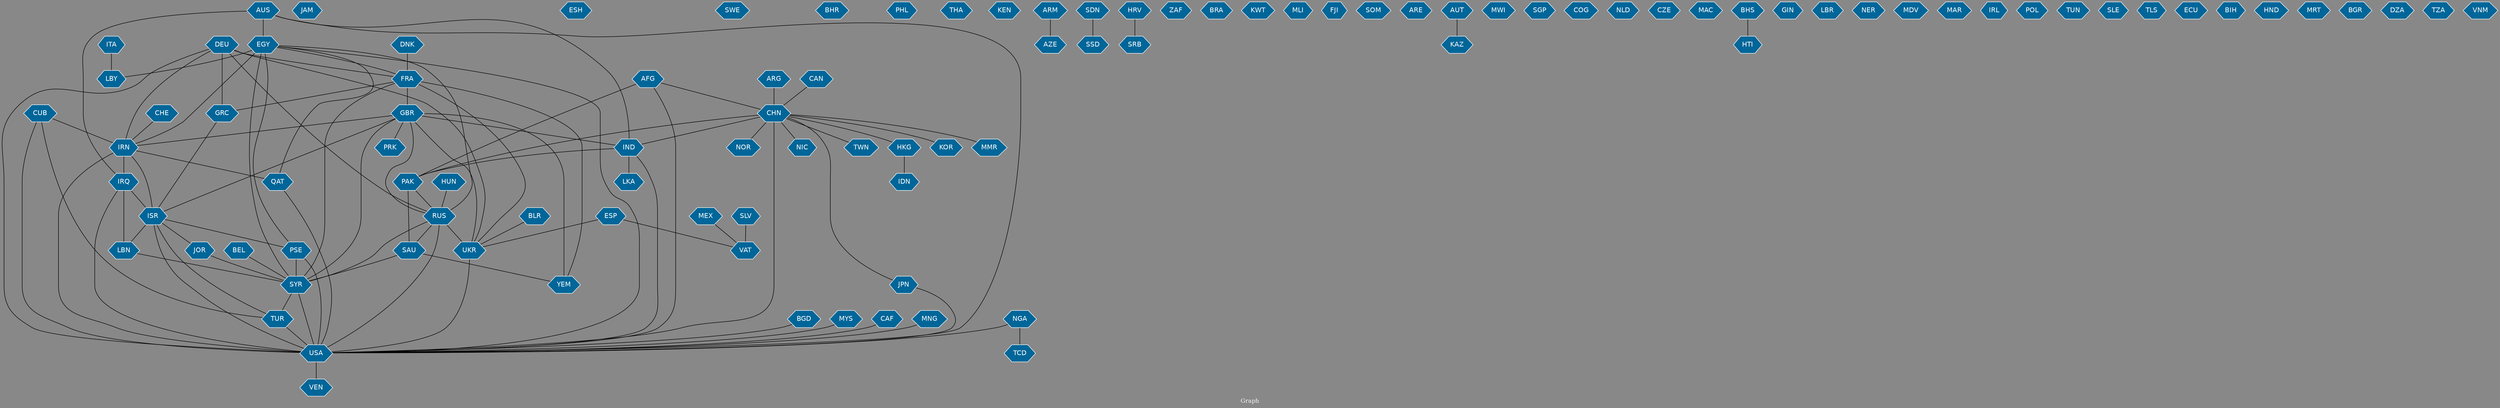 // Countries together in item graph
graph {
	graph [bgcolor="#888888" fontcolor=white fontsize=12 label="Graph" outputorder=edgesfirst overlap=prism]
	node [color=white fillcolor="#006699" fontcolor=white fontname=Helvetica shape=hexagon style=filled]
	edge [arrowhead=open color=black fontcolor=white fontname=Courier fontsize=12]
		GBR [label=GBR]
		SYR [label=SYR]
		ISR [label=ISR]
		TUR [label=TUR]
		IRQ [label=IRQ]
		QAT [label=QAT]
		USA [label=USA]
		SAU [label=SAU]
		PAK [label=PAK]
		AFG [label=AFG]
		UKR [label=UKR]
		CHN [label=CHN]
		IND [label=IND]
		GRC [label=GRC]
		FRA [label=FRA]
		DEU [label=DEU]
		ARG [label=ARG]
		VEN [label=VEN]
		IRN [label=IRN]
		SLV [label=SLV]
		VAT [label=VAT]
		BGD [label=BGD]
		LBY [label=LBY]
		ITA [label=ITA]
		PSE [label=PSE]
		EGY [label=EGY]
		CUB [label=CUB]
		TWN [label=TWN]
		LBN [label=LBN]
		PRK [label=PRK]
		RUS [label=RUS]
		JAM [label=JAM]
		TCD [label=TCD]
		ESH [label=ESH]
		MEX [label=MEX]
		JOR [label=JOR]
		HUN [label=HUN]
		DNK [label=DNK]
		BEL [label=BEL]
		NGA [label=NGA]
		SWE [label=SWE]
		HKG [label=HKG]
		YEM [label=YEM]
		BHR [label=BHR]
		PHL [label=PHL]
		JPN [label=JPN]
		THA [label=THA]
		MYS [label=MYS]
		CAN [label=CAN]
		KEN [label=KEN]
		ESP [label=ESP]
		CAF [label=CAF]
		LKA [label=LKA]
		ARM [label=ARM]
		SSD [label=SSD]
		SDN [label=SDN]
		SRB [label=SRB]
		HRV [label=HRV]
		ZAF [label=ZAF]
		KOR [label=KOR]
		AUS [label=AUS]
		IDN [label=IDN]
		BRA [label=BRA]
		MMR [label=MMR]
		KWT [label=KWT]
		MLI [label=MLI]
		FJI [label=FJI]
		BLR [label=BLR]
		SOM [label=SOM]
		ARE [label=ARE]
		AUT [label=AUT]
		NOR [label=NOR]
		MWI [label=MWI]
		SGP [label=SGP]
		COG [label=COG]
		NLD [label=NLD]
		CZE [label=CZE]
		MAC [label=MAC]
		HTI [label=HTI]
		GIN [label=GIN]
		NIC [label=NIC]
		LBR [label=LBR]
		NER [label=NER]
		MDV [label=MDV]
		MAR [label=MAR]
		IRL [label=IRL]
		POL [label=POL]
		TUN [label=TUN]
		SLE [label=SLE]
		TLS [label=TLS]
		ECU [label=ECU]
		BIH [label=BIH]
		HND [label=HND]
		MRT [label=MRT]
		BGR [label=BGR]
		DZA [label=DZA]
		AZE [label=AZE]
		MNG [label=MNG]
		BHS [label=BHS]
		KAZ [label=KAZ]
		CHE [label=CHE]
		TZA [label=TZA]
		VNM [label=VNM]
			GBR -- IRN [weight=1]
			SYR -- TUR [weight=8]
			CUB -- TUR [weight=1]
			SAU -- YEM [weight=5]
			GBR -- YEM [weight=3]
			MNG -- USA [weight=1]
			MYS -- USA [weight=4]
			IRQ -- ISR [weight=1]
			SDN -- SSD [weight=4]
			IRQ -- LBN [weight=1]
			IRN -- QAT [weight=2]
			AFG -- USA [weight=2]
			BHS -- HTI [weight=1]
			HRV -- SRB [weight=2]
			IRN -- ISR [weight=12]
			FRA -- YEM [weight=5]
			JOR -- SYR [weight=3]
			CAF -- USA [weight=1]
			BGD -- USA [weight=3]
			CUB -- IRN [weight=1]
			TUR -- USA [weight=3]
			SAU -- SYR [weight=4]
			ISR -- LBN [weight=1]
			AUS -- EGY [weight=7]
			NGA -- USA [weight=3]
			DEU -- RUS [weight=2]
			JPN -- USA [weight=2]
			EGY -- QAT [weight=2]
			CHN -- USA [weight=7]
			EGY -- USA [weight=2]
			QAT -- USA [weight=1]
			EGY -- PSE [weight=1]
			SLV -- VAT [weight=4]
			RUS -- SAU [weight=4]
			RUS -- SYR [weight=4]
			IND -- USA [weight=5]
			ESP -- UKR [weight=2]
			CHN -- IND [weight=3]
			ISR -- TUR [weight=2]
			CHN -- TWN [weight=1]
			GBR -- ISR [weight=1]
			AUS -- IRQ [weight=1]
			CAN -- CHN [weight=2]
			BLR -- UKR [weight=4]
			ARG -- CHN [weight=4]
			GBR -- IND [weight=1]
			EGY -- FRA [weight=1]
			CHN -- JPN [weight=2]
			LBN -- SYR [weight=2]
			UKR -- USA [weight=3]
			GRC -- ISR [weight=1]
			PSE -- USA [weight=4]
			EGY -- RUS [weight=3]
			ISR -- USA [weight=15]
			DEU -- GRC [weight=5]
			GBR -- RUS [weight=5]
			FRA -- GRC [weight=1]
			ESP -- VAT [weight=2]
			CHN -- NIC [weight=2]
			GBR -- SYR [weight=5]
			HKG -- IDN [weight=2]
			DEU -- FRA [weight=1]
			ISR -- PSE [weight=10]
			IND -- PAK [weight=4]
			FRA -- GBR [weight=3]
			IRN -- IRQ [weight=5]
			IND -- LKA [weight=2]
			CHN -- MMR [weight=3]
			CHE -- IRN [weight=1]
			FRA -- SYR [weight=5]
			DEU -- IRN [weight=1]
			PAK -- RUS [weight=2]
			RUS -- UKR [weight=53]
			EGY -- IRN [weight=1]
			IRN -- USA [weight=13]
			MEX -- VAT [weight=1]
			EGY -- LBY [weight=10]
			CHN -- KOR [weight=1]
			AUS -- USA [weight=1]
			NGA -- TCD [weight=4]
			ARM -- AZE [weight=1]
			GBR -- PRK [weight=1]
			EGY -- SYR [weight=2]
			AUT -- KAZ [weight=1]
			SYR -- USA [weight=1]
			DEU -- UKR [weight=6]
			ISR -- JOR [weight=1]
			ITA -- LBY [weight=2]
			AFG -- CHN [weight=1]
			IRQ -- USA [weight=4]
			PSE -- SYR [weight=2]
			AUS -- IND [weight=2]
			HUN -- RUS [weight=3]
			BEL -- SYR [weight=1]
			GBR -- UKR [weight=2]
			RUS -- USA [weight=1]
			DEU -- USA [weight=3]
			USA -- VEN [weight=1]
			PAK -- SAU [weight=2]
			CUB -- USA [weight=1]
			DNK -- FRA [weight=1]
			CHN -- NOR [weight=1]
			CHN -- PAK [weight=2]
			FRA -- UKR [weight=1]
			AFG -- PAK [weight=9]
			CHN -- HKG [weight=1]
}